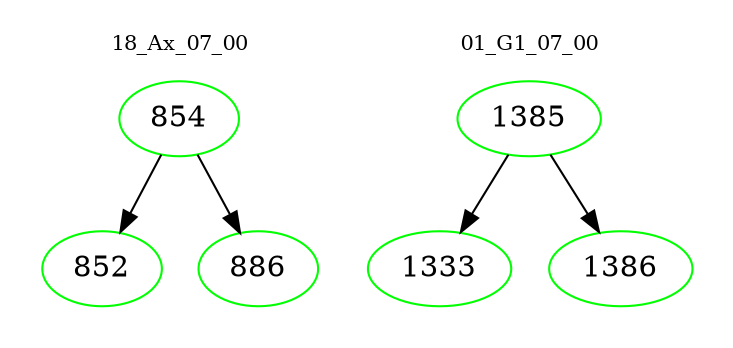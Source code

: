 digraph{
subgraph cluster_0 {
color = white
label = "18_Ax_07_00";
fontsize=10;
T0_854 [label="854", color="green"]
T0_854 -> T0_852 [color="black"]
T0_852 [label="852", color="green"]
T0_854 -> T0_886 [color="black"]
T0_886 [label="886", color="green"]
}
subgraph cluster_1 {
color = white
label = "01_G1_07_00";
fontsize=10;
T1_1385 [label="1385", color="green"]
T1_1385 -> T1_1333 [color="black"]
T1_1333 [label="1333", color="green"]
T1_1385 -> T1_1386 [color="black"]
T1_1386 [label="1386", color="green"]
}
}
